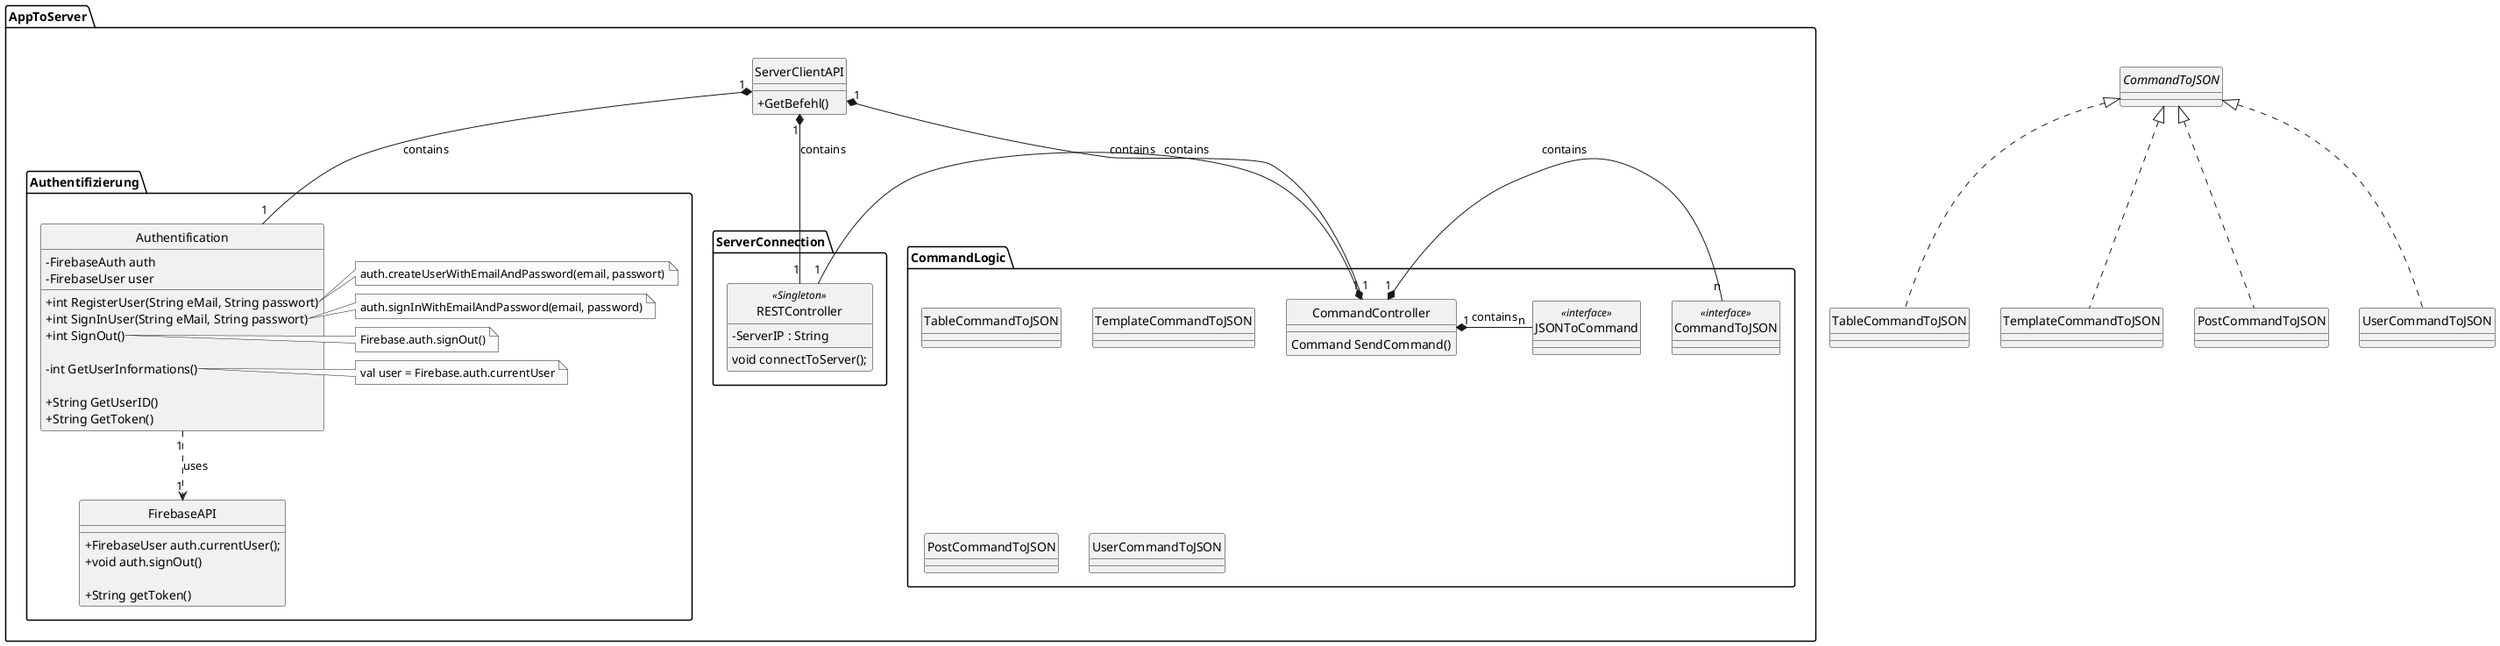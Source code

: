 @startuml
skinparam monochrome true
skinparam shadowing false
skinparam genericDisplay old
skinparam classAttributeIconSize 0
hide circle

package AppToServer {

class ServerClientAPI {
	+ GetBefehl()
}

package ServerConnection {
	' Kuemmert sich um die Connection mit unserem Server
	class RESTController <<Singleton>>{
	-ServerIP : String

	void connectToServer();
	}
}


package Authentifizierung{
' Kuemmert sich um die Google Anmeldung in Firebase
' -> Gibt User_Id und Token bei angemeldeten User aus
class Authentification {
	' Um alle Firebase Anmelde und Authentifizierung methoden aufzurufen
	-FirebaseAuth auth
	' Speichert alle Werte vom angemeldetem User. Wie Name, ID, ...
	-FirebaseUser user

	


	+int RegisterUser(String eMail, String passwort)
	+int SignInUser(String eMail, String passwort)
	+int SignOut()
	
	-int GetUserInformations()
	
	+String GetUserID() 
	' returns null, when no User connected
	+String GetToken()
}

note right of Authentification::RegisterUser
	auth.createUserWithEmailAndPassword(email, passwort)
end note
note right of Authentification::SignInUser
	auth.signInWithEmailAndPassword(email, password)
end note
note right of Authentification::SignOut
	Firebase.auth.signOut()
end note
note right of Authentification::GetUserInformations
	val user = Firebase.auth.currentUser
	'Fängt mit Firebase. an -> Ruft Firebase auf
end note

class FirebaseAPI {
	+FirebaseUser auth.currentUser();
	+void auth.signOut()

	+String getToken() 
	' auf Firebase mit GetTokenResult().getToken() aufrufen
}

}


package CommandLogic {
' Nimmt Commands entgegen, macht sie gegebenfalls Server�bertragbar
' Sendet Commands an den Server (�ber RESTAPI)
class CommandController {
	Command SendCommand()
}

'strategy
class CommandToJSON <<interface>> {
	
}

class TableCommandToJSON {

}

class TemplateCommandToJSON {

}

class PostCommandToJSON {

}

class UserCommandToJSON {

}

'strategy
class JSONToCommand <<interface>> {

}



}
}




' Aggregationen:

' ServerClientAPI ist eine _Fassade_ -> Muss als einzige Klasse vom Repository aufgerufen werden
ServerClientAPI "1" *-- "1" Authentification: contains
ServerClientAPI "1" *-- "1" RESTController: contains
ServerClientAPI "1" *-- "1" CommandController: contains

' Commands muessen an den Server gesendet werden
CommandController "1" *-left- "1" RESTController: contains

' Firebase conntection
Authentification "1" ..> "1" FirebaseAPI: uses


' CommandToJSON Strategy
CommandController "1" *-right- "n" CommandToJSON: contains

class TableCommandToJSON implements CommandToJSON

class TemplateCommandToJSON implements CommandToJSON

class PostCommandToJSON implements CommandToJSON

class UserCommandToJSON implements CommandToJSON

' JSONToCommand Strategy
CommandController "1" *-right- "n" JSONToCommand: contains


' Ideen fuer Spaeter:
'    - Benutze _Singleton_ fuer ResAPI dmit ServerClient und CommandAPI die gleiche RESTAPI besitzen
@enduml